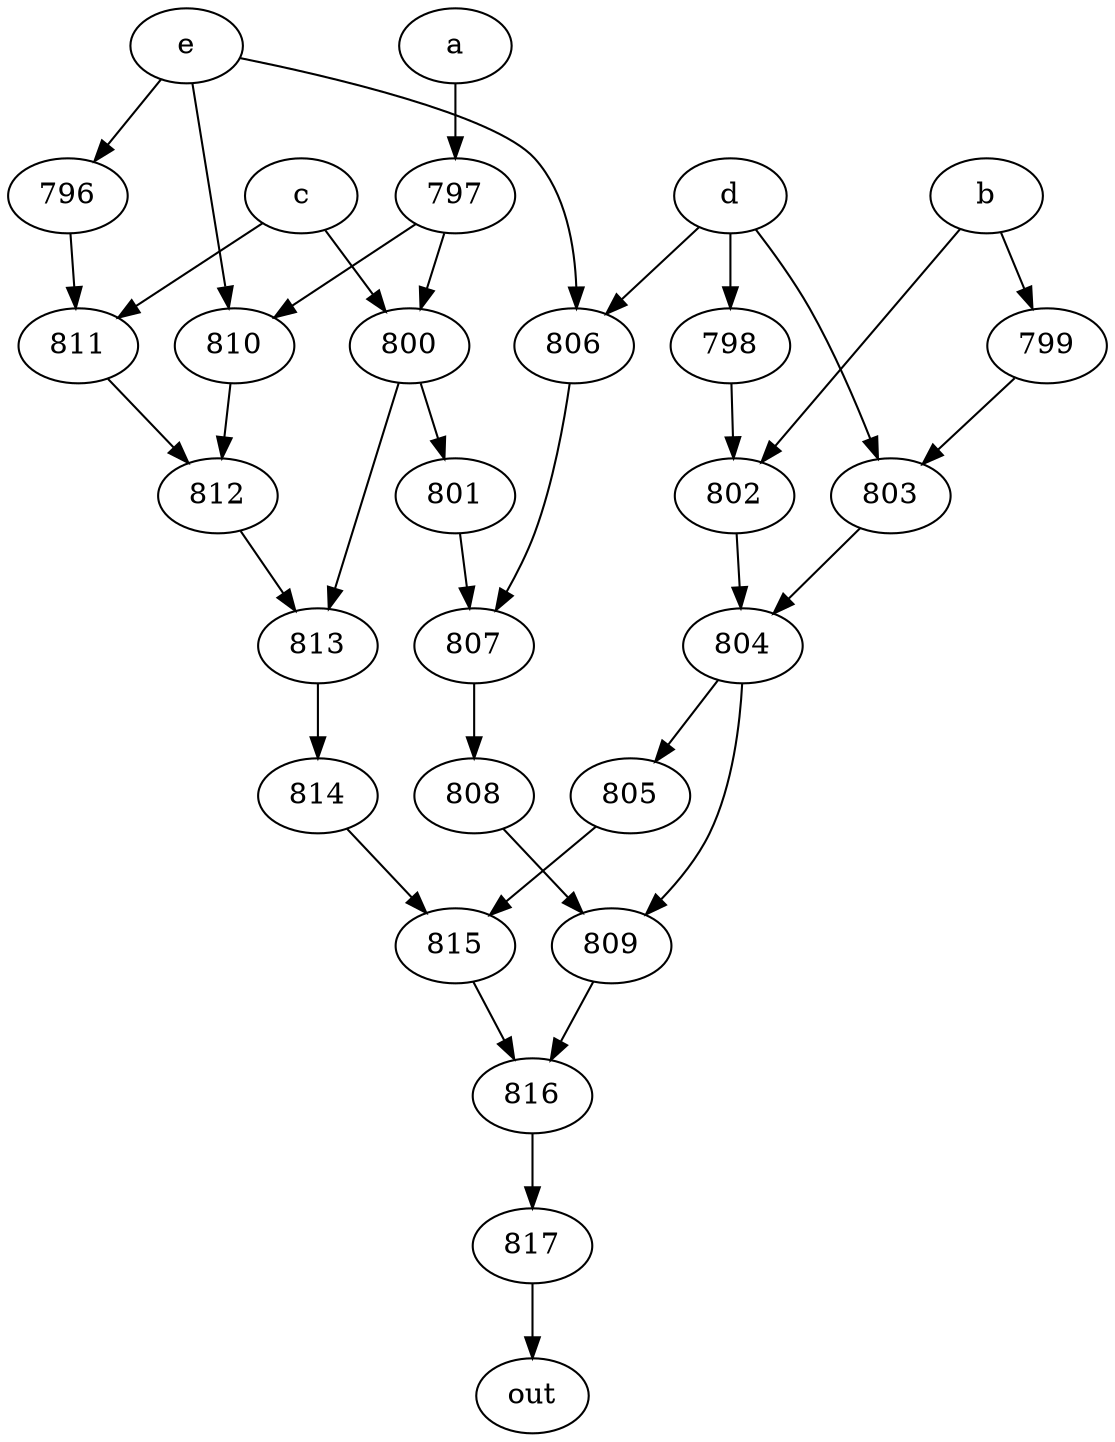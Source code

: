 strict digraph "" {
	817 -> out;
	a -> 797;
	797 -> 800;
	797 -> 810;
	800 -> 801;
	800 -> 813;
	810 -> 812;
	b -> 799;
	b -> 802;
	799 -> 803;
	802 -> 804;
	803 -> 804;
	804 -> 805;
	804 -> 809;
	c -> 800;
	c -> 811;
	811 -> 812;
	801 -> 807;
	813 -> 814;
	812 -> 813;
	d -> 803;
	d -> 798;
	d -> 806;
	798 -> 802;
	806 -> 807;
	807 -> 808;
	e -> 810;
	e -> 806;
	e -> 796;
	796 -> 811;
	814 -> 815;
	808 -> 809;
	805 -> 815;
	809 -> 816;
	815 -> 816;
	816 -> 817;
}
